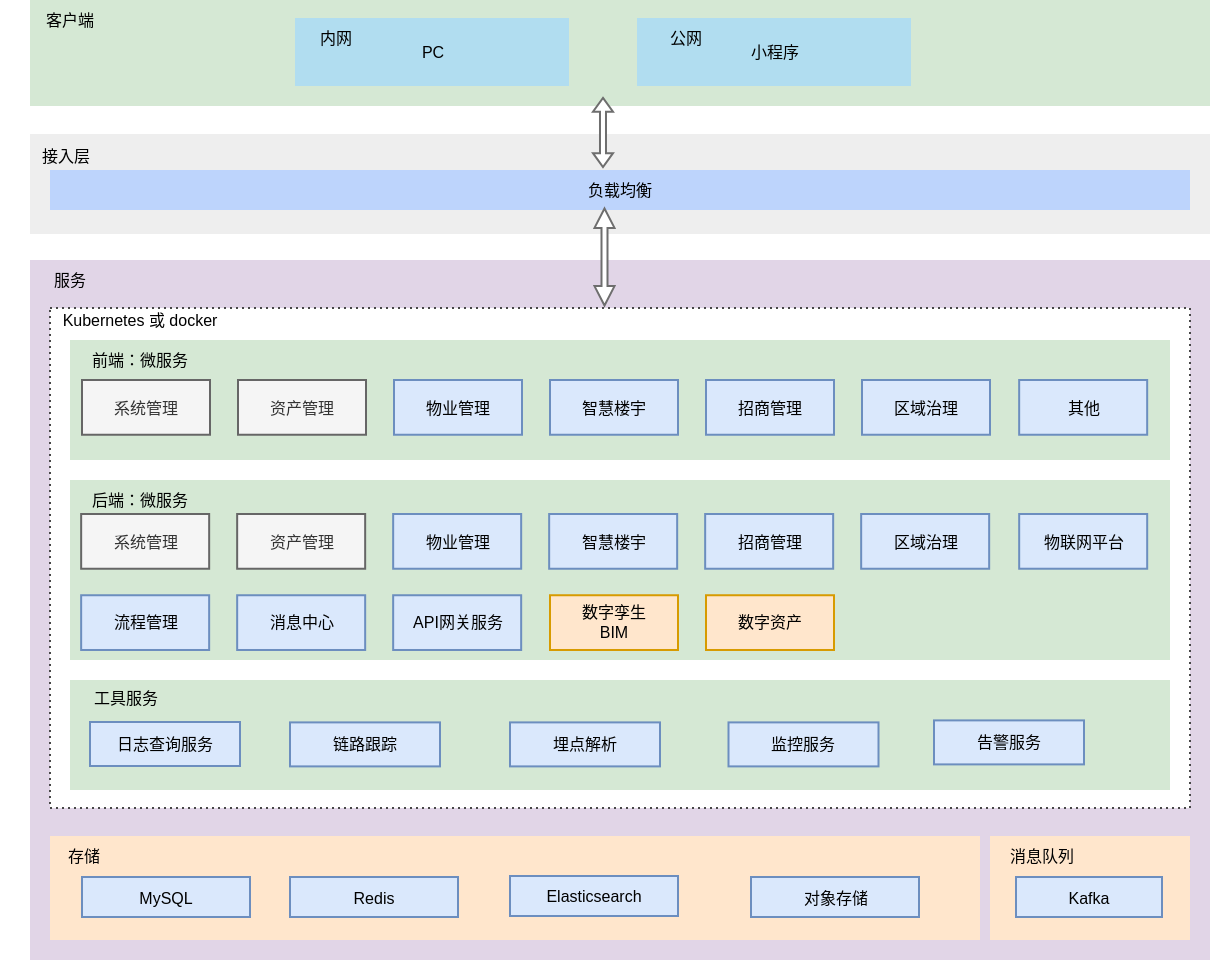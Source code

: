 <mxfile version="24.7.17">
  <diagram id="kQm1WyOccjyHnlNSDJr9" name="第 1 页">
    <mxGraphModel dx="574" dy="309" grid="1" gridSize="10" guides="1" tooltips="1" connect="1" arrows="1" fold="1" page="1" pageScale="1" pageWidth="827" pageHeight="1169" math="0" shadow="0">
      <root>
        <mxCell id="0" />
        <mxCell id="1" parent="0" />
        <mxCell id="yK7P3pugAWHu_ZcFfTPJ-108" value="" style="rounded=0;whiteSpace=wrap;html=1;fillColor=#d5e8d4;strokeColor=none;fontSize=8;" parent="1" vertex="1">
          <mxGeometry x="190" y="300" width="590" height="53" as="geometry" />
        </mxCell>
        <mxCell id="yK7P3pugAWHu_ZcFfTPJ-109" value="" style="rounded=0;whiteSpace=wrap;html=1;fillColor=#eeeeee;strokeColor=none;fontSize=8;" parent="1" vertex="1">
          <mxGeometry x="190" y="367" width="590" height="50" as="geometry" />
        </mxCell>
        <mxCell id="yK7P3pugAWHu_ZcFfTPJ-110" value="" style="rounded=0;whiteSpace=wrap;html=1;dashed=1;dashPattern=1 2;fontSize=8;fillColor=#e1d5e7;strokeColor=none;" parent="1" vertex="1">
          <mxGeometry x="190" y="430" width="590" height="350" as="geometry" />
        </mxCell>
        <mxCell id="yK7P3pugAWHu_ZcFfTPJ-111" value="" style="rounded=0;whiteSpace=wrap;html=1;dashed=1;dashPattern=1 2;fontSize=8;strokeColor=#474747;" parent="1" vertex="1">
          <mxGeometry x="200" y="454" width="570" height="250" as="geometry" />
        </mxCell>
        <mxCell id="XB4cOwGrYAVRW5jCook7-7" value="" style="rounded=0;whiteSpace=wrap;html=1;fillColor=#d5e8d4;strokeColor=none;fontSize=8;" parent="1" vertex="1">
          <mxGeometry x="210" y="540" width="550" height="90" as="geometry" />
        </mxCell>
        <mxCell id="yK7P3pugAWHu_ZcFfTPJ-113" value="" style="rounded=0;whiteSpace=wrap;html=1;fillColor=#ffe6cc;strokeColor=none;fontSize=8;" parent="1" vertex="1">
          <mxGeometry x="200" y="718" width="465" height="52" as="geometry" />
        </mxCell>
        <mxCell id="yK7P3pugAWHu_ZcFfTPJ-115" value="&lt;font style=&quot;font-size: 8px;&quot;&gt;Kubernetes 或 docker&lt;/font&gt;" style="rounded=0;whiteSpace=wrap;html=1;fillColor=none;strokeColor=none;fontSize=8;" parent="1" vertex="1">
          <mxGeometry x="190" y="450" width="110" height="20" as="geometry" />
        </mxCell>
        <mxCell id="yK7P3pugAWHu_ZcFfTPJ-116" value="" style="rounded=0;whiteSpace=wrap;html=1;fillColor=#d5e8d4;strokeColor=none;fontSize=8;" parent="1" vertex="1">
          <mxGeometry x="210" y="470" width="550" height="60" as="geometry" />
        </mxCell>
        <mxCell id="yK7P3pugAWHu_ZcFfTPJ-117" value="前端：微服务" style="rounded=0;whiteSpace=wrap;html=1;fillColor=none;strokeColor=none;fontSize=8;" parent="1" vertex="1">
          <mxGeometry x="210" y="470" width="70" height="20" as="geometry" />
        </mxCell>
        <mxCell id="yK7P3pugAWHu_ZcFfTPJ-119" value="负载均衡" style="rounded=0;whiteSpace=wrap;html=1;fillColor=#BDD4FC;strokeColor=none;fontSize=8;" parent="1" vertex="1">
          <mxGeometry x="200" y="385" width="570" height="20" as="geometry" />
        </mxCell>
        <mxCell id="yK7P3pugAWHu_ZcFfTPJ-131" value="存储" style="rounded=0;whiteSpace=wrap;html=1;strokeColor=none;fillColor=none;fontSize=8;" parent="1" vertex="1">
          <mxGeometry x="184" y="718" width="66" height="20" as="geometry" />
        </mxCell>
        <mxCell id="yK7P3pugAWHu_ZcFfTPJ-132" value="Elasticsearch" style="rounded=0;whiteSpace=wrap;html=1;fillColor=#dae8fc;strokeColor=#6c8ebf;fontSize=8;" parent="1" vertex="1">
          <mxGeometry x="430" y="738" width="84" height="20" as="geometry" />
        </mxCell>
        <mxCell id="yK7P3pugAWHu_ZcFfTPJ-133" value="MySQL" style="rounded=0;whiteSpace=wrap;html=1;fillColor=#dae8fc;strokeColor=#6c8ebf;fontSize=8;" parent="1" vertex="1">
          <mxGeometry x="216" y="738.5" width="84" height="20" as="geometry" />
        </mxCell>
        <mxCell id="yK7P3pugAWHu_ZcFfTPJ-134" value="Redis" style="rounded=0;whiteSpace=wrap;html=1;fillColor=#dae8fc;strokeColor=#6c8ebf;fontSize=8;" parent="1" vertex="1">
          <mxGeometry x="320" y="738.5" width="84" height="20" as="geometry" />
        </mxCell>
        <mxCell id="yK7P3pugAWHu_ZcFfTPJ-166" value="&lt;font style=&quot;font-size: 8px;&quot;&gt;接入层&lt;/font&gt;" style="rounded=0;whiteSpace=wrap;html=1;fillColor=none;strokeColor=none;fontSize=8;" parent="1" vertex="1">
          <mxGeometry x="175" y="368" width="66" height="20" as="geometry" />
        </mxCell>
        <mxCell id="yK7P3pugAWHu_ZcFfTPJ-168" value="" style="group" parent="1" vertex="1" connectable="0">
          <mxGeometry x="250" y="630" width="510" height="90" as="geometry" />
        </mxCell>
        <mxCell id="yK7P3pugAWHu_ZcFfTPJ-169" value="" style="rounded=0;whiteSpace=wrap;html=1;fillColor=#d5e8d4;strokeColor=none;fontSize=8;" parent="yK7P3pugAWHu_ZcFfTPJ-168" vertex="1">
          <mxGeometry x="-40" y="10" width="550" height="55" as="geometry" />
        </mxCell>
        <mxCell id="yK7P3pugAWHu_ZcFfTPJ-170" value="日志查询服务" style="rounded=0;whiteSpace=wrap;html=1;fillColor=#dae8fc;strokeColor=#6c8ebf;fontSize=8;flipH=0;flipV=1;" parent="yK7P3pugAWHu_ZcFfTPJ-168" vertex="1">
          <mxGeometry x="-30" y="31.0" width="75" height="22" as="geometry" />
        </mxCell>
        <mxCell id="yK7P3pugAWHu_ZcFfTPJ-172" value="链路跟踪" style="rounded=0;whiteSpace=wrap;html=1;fillColor=#dae8fc;strokeColor=#6c8ebf;fontSize=8;flipH=0;flipV=1;" parent="yK7P3pugAWHu_ZcFfTPJ-168" vertex="1">
          <mxGeometry x="70" y="31.2" width="75" height="22" as="geometry" />
        </mxCell>
        <mxCell id="yK7P3pugAWHu_ZcFfTPJ-173" value="告警服务" style="rounded=0;whiteSpace=wrap;html=1;fillColor=#dae8fc;strokeColor=#6c8ebf;fontSize=8;flipH=0;flipV=1;" parent="yK7P3pugAWHu_ZcFfTPJ-168" vertex="1">
          <mxGeometry x="392" y="30.2" width="75" height="22" as="geometry" />
        </mxCell>
        <mxCell id="yK7P3pugAWHu_ZcFfTPJ-174" value="埋点解析" style="rounded=0;whiteSpace=wrap;html=1;fillColor=#dae8fc;strokeColor=#6c8ebf;fontSize=8;flipH=0;flipV=1;" parent="yK7P3pugAWHu_ZcFfTPJ-168" vertex="1">
          <mxGeometry x="180" y="31.2" width="75" height="22" as="geometry" />
        </mxCell>
        <mxCell id="yK7P3pugAWHu_ZcFfTPJ-180" value="监控服务" style="rounded=0;whiteSpace=wrap;html=1;fillColor=#dae8fc;strokeColor=#6c8ebf;fontSize=8;flipH=0;flipV=1;" parent="yK7P3pugAWHu_ZcFfTPJ-168" vertex="1">
          <mxGeometry x="289.25" y="31.2" width="75" height="22" as="geometry" />
        </mxCell>
        <mxCell id="yK7P3pugAWHu_ZcFfTPJ-181" value="对象存储" style="rounded=0;whiteSpace=wrap;html=1;fillColor=#dae8fc;strokeColor=#6c8ebf;fontSize=8;" parent="1" vertex="1">
          <mxGeometry x="550.5" y="738.5" width="84" height="20" as="geometry" />
        </mxCell>
        <mxCell id="yK7P3pugAWHu_ZcFfTPJ-182" value="" style="rounded=0;whiteSpace=wrap;html=1;fillColor=#ffe6cc;strokeColor=none;fontSize=8;" parent="1" vertex="1">
          <mxGeometry x="670" y="718" width="100" height="52" as="geometry" />
        </mxCell>
        <mxCell id="yK7P3pugAWHu_ZcFfTPJ-183" value="Kafka" style="rounded=0;whiteSpace=wrap;html=1;fillColor=#dae8fc;strokeColor=#6c8ebf;fontSize=8;" parent="1" vertex="1">
          <mxGeometry x="683" y="738.5" width="73" height="20" as="geometry" />
        </mxCell>
        <mxCell id="yK7P3pugAWHu_ZcFfTPJ-184" value="消息队列" style="rounded=0;whiteSpace=wrap;html=1;strokeColor=none;fillColor=none;fontSize=8;" parent="1" vertex="1">
          <mxGeometry x="663" y="718" width="66" height="20" as="geometry" />
        </mxCell>
        <mxCell id="yK7P3pugAWHu_ZcFfTPJ-192" value="PC" style="rounded=0;whiteSpace=wrap;html=1;fillColor=#b1ddf0;strokeColor=none;fontSize=8;" parent="1" vertex="1">
          <mxGeometry x="322.5" y="309" width="137" height="34" as="geometry" />
        </mxCell>
        <mxCell id="yK7P3pugAWHu_ZcFfTPJ-199" value="&lt;font style=&quot;font-size: 8px;&quot;&gt;服务&lt;/font&gt;" style="rounded=0;whiteSpace=wrap;html=1;fillColor=none;strokeColor=none;fontSize=8;" parent="1" vertex="1">
          <mxGeometry x="177" y="430" width="66" height="20" as="geometry" />
        </mxCell>
        <mxCell id="c5524-JZ_snfG1hgte_v-6" value="" style="shape=doubleArrow;whiteSpace=wrap;html=1;rotation=90;strokeColor=#6E6E6E;" parent="1" vertex="1">
          <mxGeometry x="459.22" y="361.23" width="34.55" height="10" as="geometry" />
        </mxCell>
        <mxCell id="c5524-JZ_snfG1hgte_v-9" value="" style="shape=doubleArrow;whiteSpace=wrap;html=1;rotation=90;strokeColor=#6E6E6E;" parent="1" vertex="1">
          <mxGeometry x="453" y="423.5" width="48.5" height="10" as="geometry" />
        </mxCell>
        <mxCell id="XB4cOwGrYAVRW5jCook7-1" value="小程序" style="rounded=0;whiteSpace=wrap;html=1;fillColor=#b1ddf0;strokeColor=none;fontSize=8;align=center;verticalAlign=middle;fontFamily=Helvetica;fontColor=default;" parent="1" vertex="1">
          <mxGeometry x="493.5" y="309" width="137" height="34" as="geometry" />
        </mxCell>
        <mxCell id="yK7P3pugAWHu_ZcFfTPJ-191" value="公网" style="rounded=0;whiteSpace=wrap;html=1;fillColor=none;strokeColor=none;fontSize=8;" parent="1" vertex="1">
          <mxGeometry x="484.5" y="309" width="66" height="20" as="geometry" />
        </mxCell>
        <mxCell id="XB4cOwGrYAVRW5jCook7-4" value="内网" style="rounded=0;whiteSpace=wrap;html=1;fillColor=none;strokeColor=none;fontSize=8;" parent="1" vertex="1">
          <mxGeometry x="310" y="309" width="66" height="20" as="geometry" />
        </mxCell>
        <mxCell id="yK7P3pugAWHu_ZcFfTPJ-145" value="资产管理" style="rounded=0;whiteSpace=wrap;html=1;fontSize=8;verticalAlign=middle;fillColor=#f5f5f5;fontColor=#333333;strokeColor=#666666;" parent="1" vertex="1">
          <mxGeometry x="294" y="490.002" width="64" height="27.37" as="geometry" />
        </mxCell>
        <mxCell id="XB4cOwGrYAVRW5jCook7-6" value="客户端" style="rounded=0;whiteSpace=wrap;html=1;fillColor=none;strokeColor=none;fontSize=8;" parent="1" vertex="1">
          <mxGeometry x="177" y="300" width="66" height="20" as="geometry" />
        </mxCell>
        <mxCell id="yK7P3pugAWHu_ZcFfTPJ-136" value="系统管理" style="rounded=0;whiteSpace=wrap;html=1;fontSize=8;verticalAlign=middle;flipH=1;fillColor=#f5f5f5;fontColor=#333333;strokeColor=#666666;" parent="1" vertex="1">
          <mxGeometry x="216" y="490" width="64" height="27.37" as="geometry" />
        </mxCell>
        <mxCell id="yK7P3pugAWHu_ZcFfTPJ-142" value="流程管理" style="rounded=0;whiteSpace=wrap;html=1;fillColor=#dae8fc;strokeColor=#6c8ebf;fontSize=8;verticalAlign=middle;flipH=1;" parent="1" vertex="1">
          <mxGeometry x="215.576" y="597.626" width="64" height="27.37" as="geometry" />
        </mxCell>
        <mxCell id="yK7P3pugAWHu_ZcFfTPJ-143" value="消息中心" style="rounded=0;whiteSpace=wrap;html=1;fillColor=#dae8fc;strokeColor=#6c8ebf;fontSize=8;verticalAlign=middle;flipH=1;" parent="1" vertex="1">
          <mxGeometry x="293.58" y="597.626" width="64" height="27.37" as="geometry" />
        </mxCell>
        <mxCell id="yK7P3pugAWHu_ZcFfTPJ-148" value="物联网平台" style="rounded=0;whiteSpace=wrap;html=1;fillColor=#dae8fc;strokeColor=#6c8ebf;fontSize=8;verticalAlign=middle;" parent="1" vertex="1">
          <mxGeometry x="684.59" y="556.996" width="64" height="27.37" as="geometry" />
        </mxCell>
        <mxCell id="yK7P3pugAWHu_ZcFfTPJ-149" value="API网关服务" style="rounded=0;whiteSpace=wrap;html=1;fillColor=#dae8fc;strokeColor=#6c8ebf;fontSize=8;verticalAlign=middle;flipH=1;" parent="1" vertex="1">
          <mxGeometry x="371.579" y="597.626" width="64" height="27.37" as="geometry" />
        </mxCell>
        <mxCell id="yK7P3pugAWHu_ZcFfTPJ-165" value="区域治理" style="rounded=0;whiteSpace=wrap;html=1;fillColor=#dae8fc;strokeColor=#6c8ebf;fontSize=8;verticalAlign=middle;" parent="1" vertex="1">
          <mxGeometry x="606" y="490" width="64" height="27.37" as="geometry" />
        </mxCell>
        <mxCell id="XB4cOwGrYAVRW5jCook7-8" value="后端：微服务" style="rounded=0;whiteSpace=wrap;html=1;fillColor=none;strokeColor=none;fontSize=8;" parent="1" vertex="1">
          <mxGeometry x="210" y="540" width="70" height="20" as="geometry" />
        </mxCell>
        <mxCell id="yK7P3pugAWHu_ZcFfTPJ-171" value="工具服务" style="rounded=0;whiteSpace=wrap;html=1;strokeColor=none;fillColor=none;fontSize=8;" parent="1" vertex="1">
          <mxGeometry x="203" y="638.2" width="70" height="22" as="geometry" />
        </mxCell>
        <mxCell id="XB4cOwGrYAVRW5jCook7-9" value="物业管理" style="rounded=0;whiteSpace=wrap;html=1;fillColor=#dae8fc;strokeColor=#6c8ebf;fontSize=8;verticalAlign=middle;" parent="1" vertex="1">
          <mxGeometry x="372" y="490.002" width="64" height="27.37" as="geometry" />
        </mxCell>
        <mxCell id="XB4cOwGrYAVRW5jCook7-10" value="招商管理" style="rounded=0;whiteSpace=wrap;html=1;fillColor=#dae8fc;strokeColor=#6c8ebf;fontSize=8;verticalAlign=middle;" parent="1" vertex="1">
          <mxGeometry x="528" y="490.002" width="64" height="27.37" as="geometry" />
        </mxCell>
        <mxCell id="XB4cOwGrYAVRW5jCook7-13" value="智慧楼宇" style="rounded=0;whiteSpace=wrap;html=1;fillColor=#dae8fc;strokeColor=#6c8ebf;fontSize=8;verticalAlign=middle;" parent="1" vertex="1">
          <mxGeometry x="450" y="490.002" width="64" height="27.37" as="geometry" />
        </mxCell>
        <mxCell id="XB4cOwGrYAVRW5jCook7-20" value="其他" style="rounded=0;whiteSpace=wrap;html=1;fillColor=#dae8fc;strokeColor=#6c8ebf;fontSize=8;verticalAlign=middle;" parent="1" vertex="1">
          <mxGeometry x="684.586" y="490" width="64" height="27.37" as="geometry" />
        </mxCell>
        <mxCell id="XB4cOwGrYAVRW5jCook7-21" value="资产管理" style="rounded=0;whiteSpace=wrap;html=1;fontSize=8;verticalAlign=middle;fillColor=#f5f5f5;fontColor=#333333;strokeColor=#666666;" parent="1" vertex="1">
          <mxGeometry x="293.58" y="557.002" width="64" height="27.37" as="geometry" />
        </mxCell>
        <mxCell id="XB4cOwGrYAVRW5jCook7-22" value="系统管理" style="rounded=0;whiteSpace=wrap;html=1;fontSize=8;verticalAlign=middle;flipH=1;fillColor=#f5f5f5;fontColor=#333333;strokeColor=#666666;" parent="1" vertex="1">
          <mxGeometry x="215.58" y="557" width="64" height="27.37" as="geometry" />
        </mxCell>
        <mxCell id="XB4cOwGrYAVRW5jCook7-23" value="区域治理" style="rounded=0;whiteSpace=wrap;html=1;fillColor=#dae8fc;strokeColor=#6c8ebf;fontSize=8;verticalAlign=middle;" parent="1" vertex="1">
          <mxGeometry x="605.58" y="557" width="64" height="27.37" as="geometry" />
        </mxCell>
        <mxCell id="XB4cOwGrYAVRW5jCook7-24" value="物业管理" style="rounded=0;whiteSpace=wrap;html=1;fillColor=#dae8fc;strokeColor=#6c8ebf;fontSize=8;verticalAlign=middle;" parent="1" vertex="1">
          <mxGeometry x="371.58" y="557.002" width="64" height="27.37" as="geometry" />
        </mxCell>
        <mxCell id="XB4cOwGrYAVRW5jCook7-25" value="招商管理" style="rounded=0;whiteSpace=wrap;html=1;fillColor=#dae8fc;strokeColor=#6c8ebf;fontSize=8;verticalAlign=middle;" parent="1" vertex="1">
          <mxGeometry x="527.58" y="557.002" width="64" height="27.37" as="geometry" />
        </mxCell>
        <mxCell id="XB4cOwGrYAVRW5jCook7-26" value="智慧楼宇" style="rounded=0;whiteSpace=wrap;html=1;fillColor=#dae8fc;strokeColor=#6c8ebf;fontSize=8;verticalAlign=middle;" parent="1" vertex="1">
          <mxGeometry x="449.58" y="557.002" width="64" height="27.37" as="geometry" />
        </mxCell>
        <mxCell id="cpeCYjplknqzXbCdWqyi-2" value="数字孪生&lt;br&gt;BIM" style="rounded=0;whiteSpace=wrap;html=1;fillColor=#ffe6cc;strokeColor=#d79b00;fontSize=8;verticalAlign=middle;flipH=1;" parent="1" vertex="1">
          <mxGeometry x="449.999" y="597.626" width="64" height="27.37" as="geometry" />
        </mxCell>
        <mxCell id="cpeCYjplknqzXbCdWqyi-3" value="数字资产" style="rounded=0;whiteSpace=wrap;html=1;fillColor=#ffe6cc;strokeColor=#d79b00;fontSize=8;verticalAlign=middle;flipH=1;" parent="1" vertex="1">
          <mxGeometry x="527.999" y="597.626" width="64" height="27.37" as="geometry" />
        </mxCell>
      </root>
    </mxGraphModel>
  </diagram>
</mxfile>
